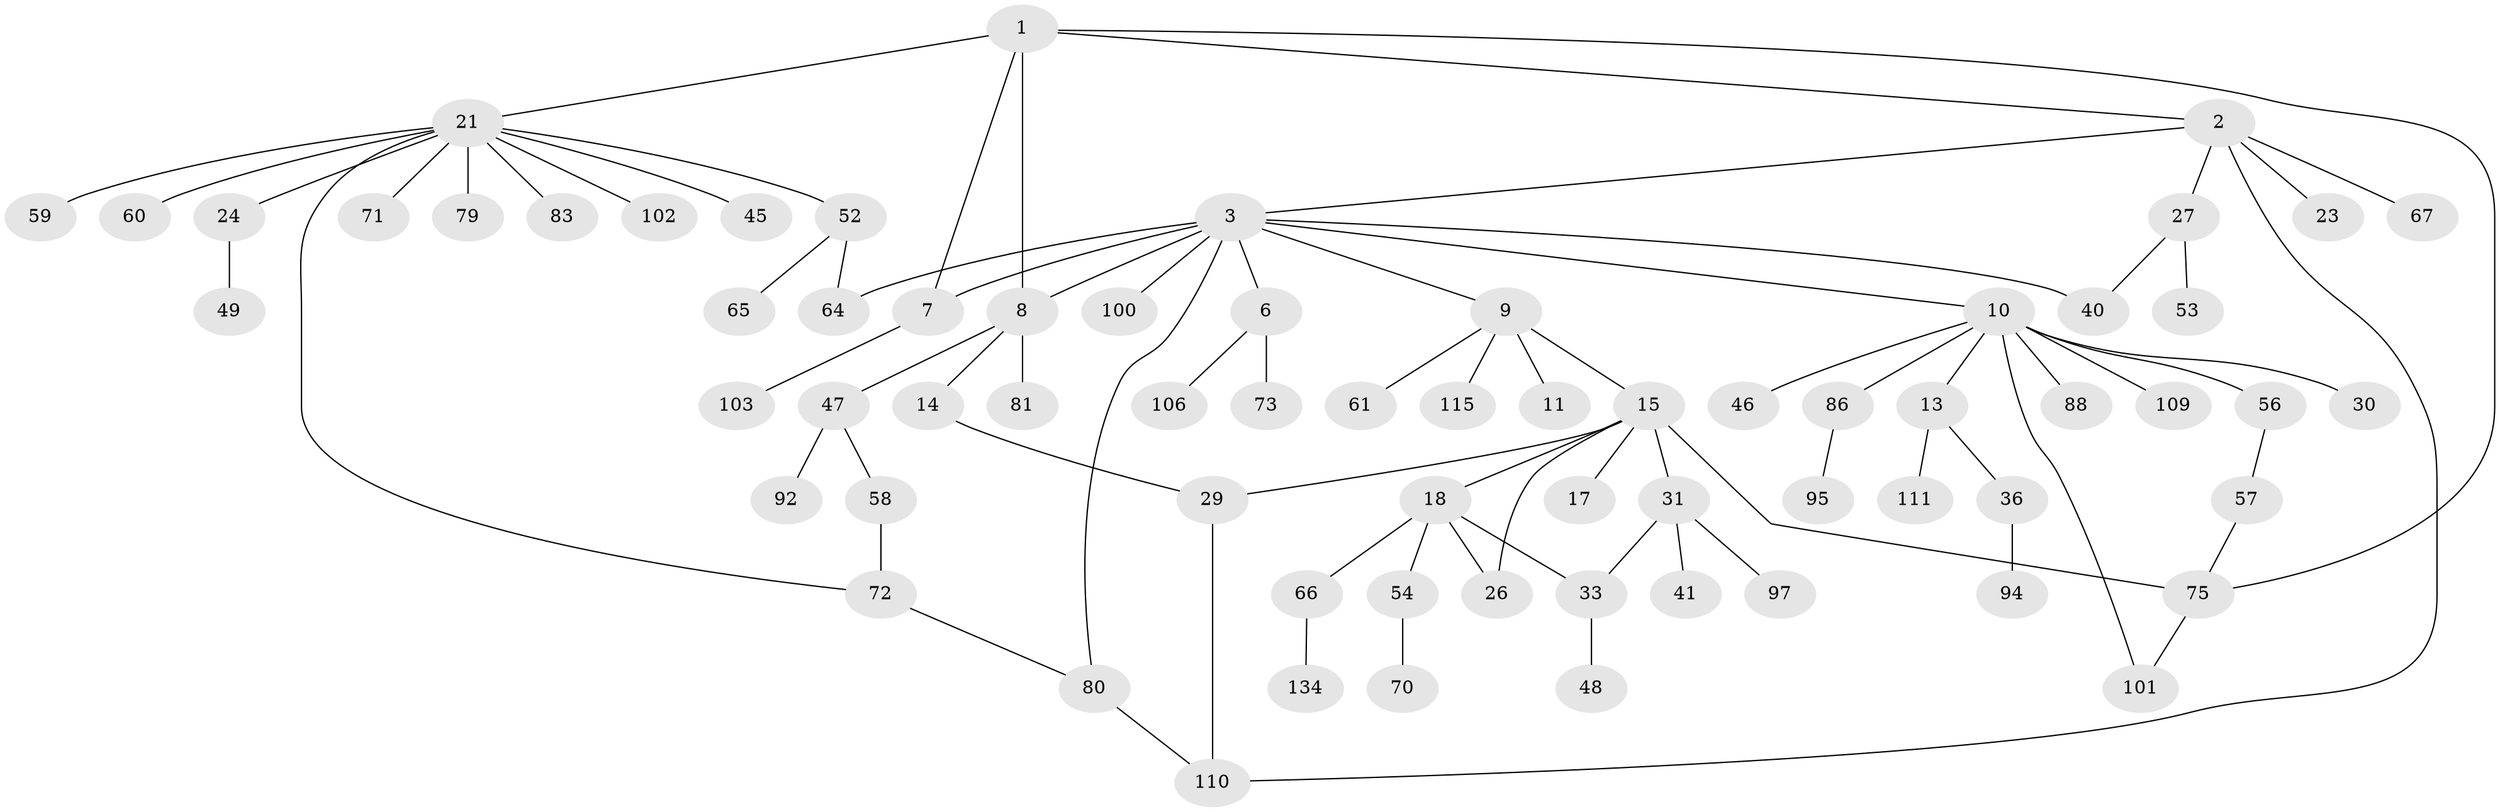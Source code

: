 // original degree distribution, {5: 0.057971014492753624, 6: 0.028985507246376812, 4: 0.08695652173913043, 2: 0.2536231884057971, 3: 0.13768115942028986, 1: 0.427536231884058, 8: 0.007246376811594203}
// Generated by graph-tools (version 1.1) at 2025/13/03/09/25 04:13:32]
// undirected, 69 vertices, 82 edges
graph export_dot {
graph [start="1"]
  node [color=gray90,style=filled];
  1;
  2;
  3 [super="+5+4"];
  6 [super="+12"];
  7 [super="+93+121+91"];
  8 [super="+44"];
  9;
  10 [super="+16"];
  11 [super="+35+125"];
  13 [super="+50"];
  14;
  15 [super="+20+25+74"];
  17;
  18 [super="+19"];
  21 [super="+22+69+51+42+28"];
  23;
  24 [super="+108+32"];
  26 [super="+34"];
  27 [super="+127+43+38"];
  29;
  30 [super="+131"];
  31 [super="+39"];
  33 [super="+98+107"];
  36;
  40 [super="+118+123+113"];
  41;
  45 [super="+99"];
  46 [super="+62"];
  47 [super="+68"];
  48;
  49;
  52;
  53 [super="+96"];
  54 [super="+136+89"];
  56;
  57;
  58;
  59;
  60;
  61 [super="+77"];
  64 [super="+120+128"];
  65;
  66;
  67;
  70;
  71;
  72 [super="+90"];
  73 [super="+104"];
  75 [super="+87+112"];
  79 [super="+82+122"];
  80;
  81;
  83;
  86;
  88 [super="+114+137"];
  92;
  94;
  95;
  97;
  100;
  101;
  102 [super="+116"];
  103;
  106;
  109;
  110 [super="+124"];
  111;
  115;
  134;
  1 -- 2;
  1 -- 8;
  1 -- 21;
  1 -- 75;
  1 -- 7;
  2 -- 3;
  2 -- 23;
  2 -- 27;
  2 -- 67;
  2 -- 110;
  3 -- 9;
  3 -- 64;
  3 -- 80;
  3 -- 100;
  3 -- 7;
  3 -- 40;
  3 -- 8;
  3 -- 10;
  3 -- 6;
  6 -- 73;
  6 -- 106;
  7 -- 103;
  8 -- 14;
  8 -- 81;
  8 -- 47;
  9 -- 11;
  9 -- 15 [weight=2];
  9 -- 61;
  9 -- 115;
  10 -- 13;
  10 -- 56;
  10 -- 86;
  10 -- 109;
  10 -- 101;
  10 -- 30;
  10 -- 88;
  10 -- 46;
  13 -- 36;
  13 -- 111;
  14 -- 29;
  15 -- 17;
  15 -- 18;
  15 -- 26;
  15 -- 75;
  15 -- 29;
  15 -- 31;
  18 -- 26;
  18 -- 66;
  18 -- 54;
  18 -- 33;
  21 -- 83;
  21 -- 24;
  21 -- 71;
  21 -- 52;
  21 -- 72;
  21 -- 59;
  21 -- 102;
  21 -- 79 [weight=2];
  21 -- 45;
  21 -- 60;
  24 -- 49;
  27 -- 53;
  27 -- 40;
  29 -- 110;
  31 -- 33;
  31 -- 41;
  31 -- 97;
  33 -- 48;
  36 -- 94;
  47 -- 58;
  47 -- 92;
  52 -- 65;
  52 -- 64;
  54 -- 70;
  56 -- 57;
  57 -- 75;
  58 -- 72;
  66 -- 134;
  72 -- 80;
  75 -- 101;
  80 -- 110;
  86 -- 95;
}
